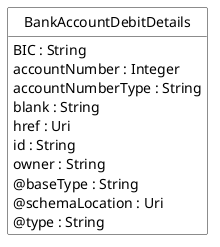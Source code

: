 @startuml
hide circle
hide methods
hide stereotype
show <<Enumeration>> stereotype
skinparam class {
   BackgroundColor<<Enumeration>> #E6F5F7
   BackgroundColor<<Ref>> #FFFFE0
   BackgroundColor<<Pivot>> #FFFFFFF
   BackgroundColor<<SimpleType>> #E2F0DA
   BackgroundColor #FCF2E3
}

class BankAccountDebitDetails <<Pivot>> {
    BIC : String
    accountNumber : Integer
    accountNumberType : String
    blank : String
    href : Uri
    id : String
    owner : String
    @baseType : String
    @schemaLocation : Uri
    @type : String
}


@enduml